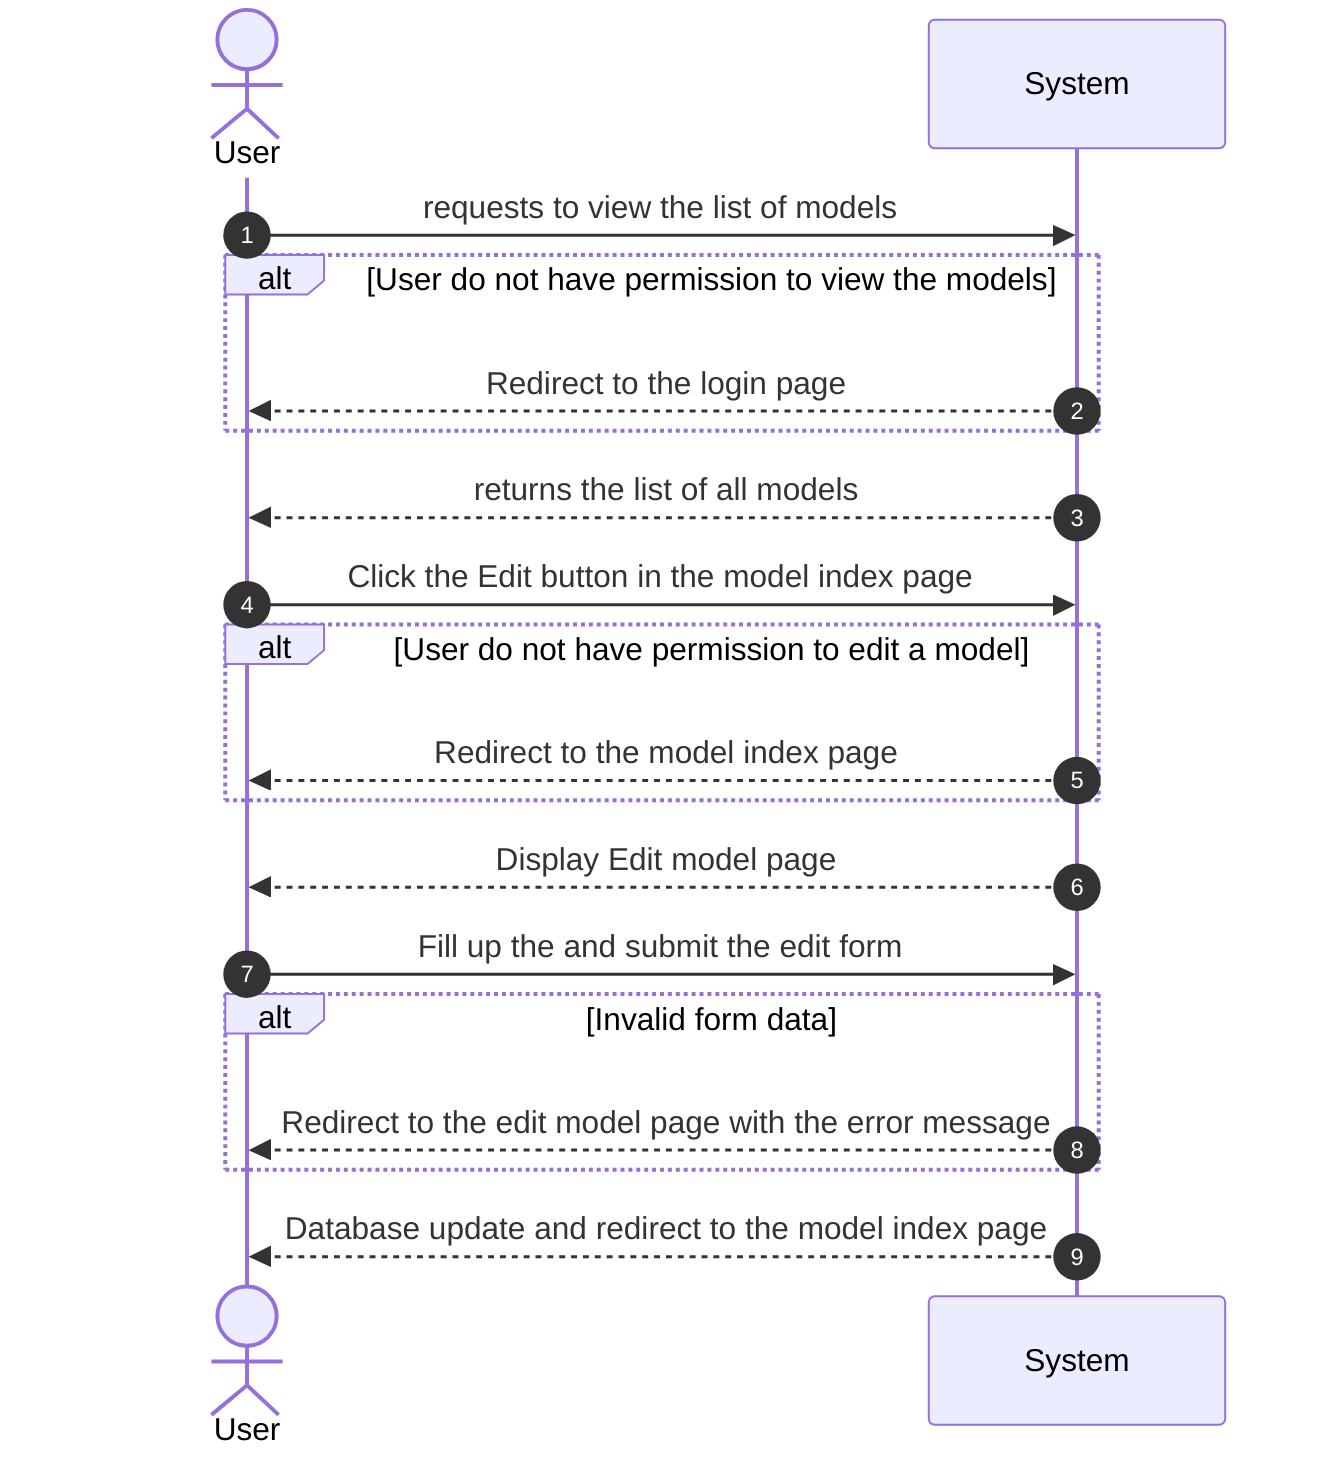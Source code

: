 sequenceDiagram
    autonumber
    actor U as User
    participant S as System

    U->>S: requests to view the list of models
    alt User do not have permission to view the models
    S-->>U: Redirect to the login page
    end
    S-->>U: returns the list of all models

    U->>S: Click the Edit button in the model index page
    
    alt User do not have permission to edit a model
    S-->>U: Redirect to the model index page
    end

    S-->>U: Display Edit model page
    U->>S: Fill up the and submit the edit form

    alt Invalid form data
    S-->>U: Redirect to the edit model page with the error message
    end

    S-->>U: Database update and redirect to the model index page